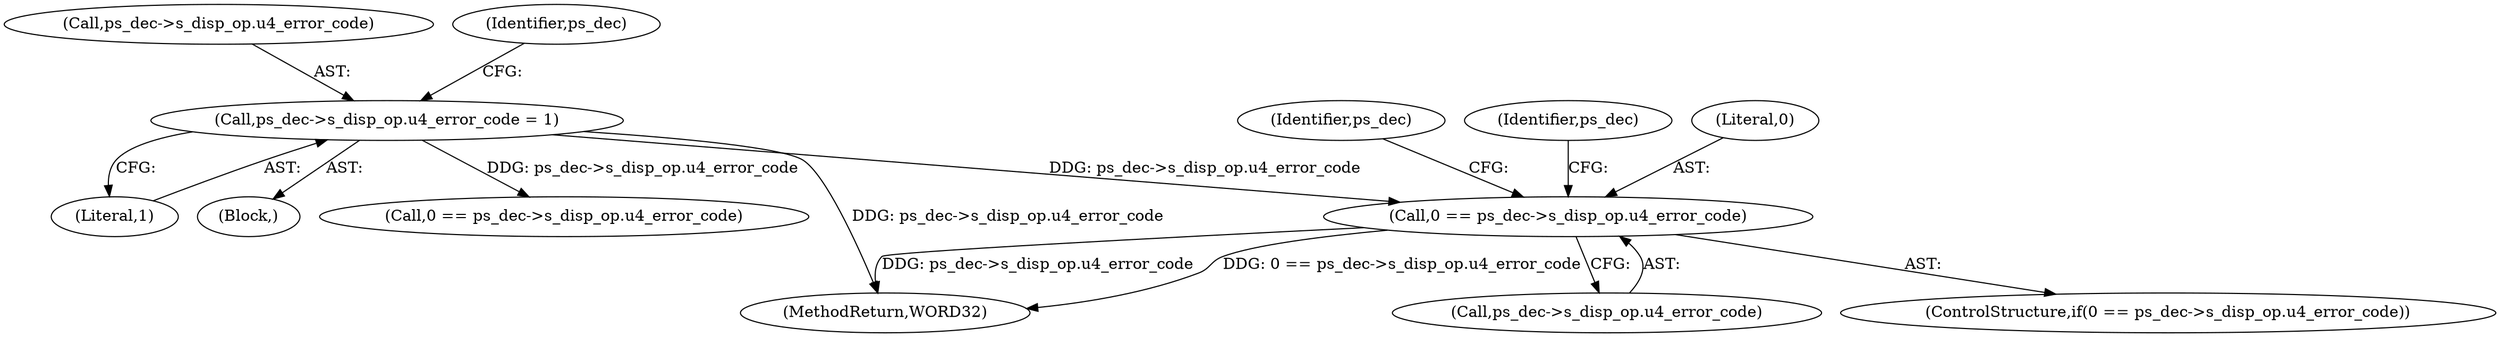 digraph "0_Android_0b23c81c3dd9ec38f7e6806a3955fed1925541a0@pointer" {
"1002028" [label="(Call,0 == ps_dec->s_disp_op.u4_error_code)"];
"1000352" [label="(Call,ps_dec->s_disp_op.u4_error_code = 1)"];
"1000723" [label="(Call,0 == ps_dec->s_disp_op.u4_error_code)"];
"1002226" [label="(MethodReturn,WORD32)"];
"1000352" [label="(Call,ps_dec->s_disp_op.u4_error_code = 1)"];
"1000358" [label="(Literal,1)"];
"1002030" [label="(Call,ps_dec->s_disp_op.u4_error_code)"];
"1000353" [label="(Call,ps_dec->s_disp_op.u4_error_code)"];
"1000156" [label="(Block,)"];
"1000361" [label="(Identifier,ps_dec)"];
"1002038" [label="(Identifier,ps_dec)"];
"1002027" [label="(ControlStructure,if(0 == ps_dec->s_disp_op.u4_error_code))"];
"1002028" [label="(Call,0 == ps_dec->s_disp_op.u4_error_code)"];
"1002047" [label="(Identifier,ps_dec)"];
"1002029" [label="(Literal,0)"];
"1002028" -> "1002027"  [label="AST: "];
"1002028" -> "1002030"  [label="CFG: "];
"1002029" -> "1002028"  [label="AST: "];
"1002030" -> "1002028"  [label="AST: "];
"1002038" -> "1002028"  [label="CFG: "];
"1002047" -> "1002028"  [label="CFG: "];
"1002028" -> "1002226"  [label="DDG: 0 == ps_dec->s_disp_op.u4_error_code"];
"1002028" -> "1002226"  [label="DDG: ps_dec->s_disp_op.u4_error_code"];
"1000352" -> "1002028"  [label="DDG: ps_dec->s_disp_op.u4_error_code"];
"1000352" -> "1000156"  [label="AST: "];
"1000352" -> "1000358"  [label="CFG: "];
"1000353" -> "1000352"  [label="AST: "];
"1000358" -> "1000352"  [label="AST: "];
"1000361" -> "1000352"  [label="CFG: "];
"1000352" -> "1002226"  [label="DDG: ps_dec->s_disp_op.u4_error_code"];
"1000352" -> "1000723"  [label="DDG: ps_dec->s_disp_op.u4_error_code"];
}
